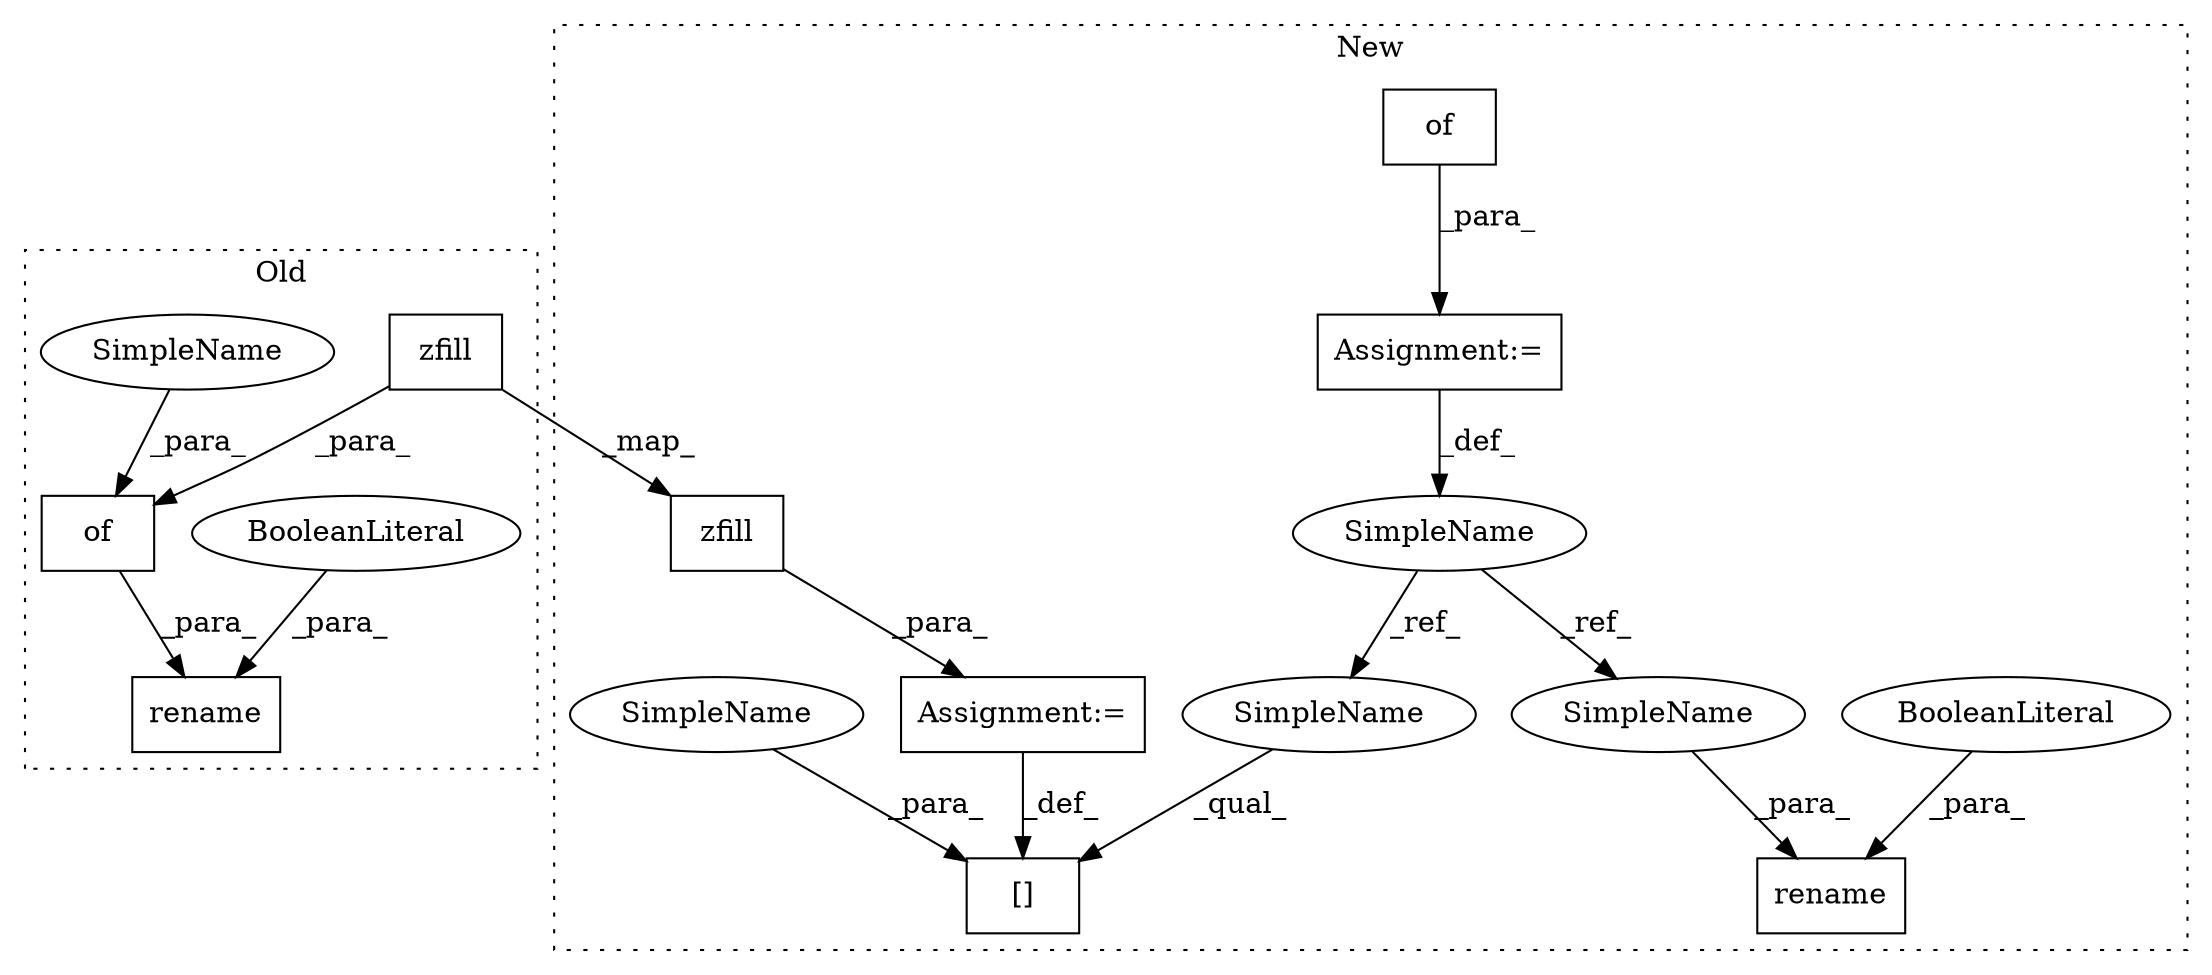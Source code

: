 digraph G {
subgraph cluster0 {
1 [label="rename" a="32" s="11639,11690" l="7,1" shape="box"];
3 [label="BooleanLiteral" a="9" s="11686" l="4" shape="ellipse"];
5 [label="of" a="32" s="11650,11684" l="3,1" shape="box"];
12 [label="zfill" a="32" s="11675,11683" l="6,1" shape="box"];
13 [label="SimpleName" a="42" s="11653" l="6" shape="ellipse"];
label = "Old";
style="dotted";
}
subgraph cluster1 {
2 [label="[]" a="2" s="11680,11700" l="14,1" shape="box"];
4 [label="Assignment:=" a="7" s="11515" l="1" shape="box"];
6 [label="Assignment:=" a="7" s="11701" l="1" shape="box"];
7 [label="of" a="32" s="11520" l="4" shape="box"];
8 [label="rename" a="32" s="11768,11793" l="7,1" shape="box"];
9 [label="BooleanLiteral" a="9" s="11789" l="4" shape="ellipse"];
10 [label="SimpleName" a="42" s="11502" l="13" shape="ellipse"];
11 [label="zfill" a="32" s="11717,11725" l="6,1" shape="box"];
14 [label="SimpleName" a="42" s="11694" l="6" shape="ellipse"];
15 [label="SimpleName" a="42" s="11680" l="13" shape="ellipse"];
16 [label="SimpleName" a="42" s="11775" l="13" shape="ellipse"];
label = "New";
style="dotted";
}
3 -> 1 [label="_para_"];
4 -> 10 [label="_def_"];
5 -> 1 [label="_para_"];
6 -> 2 [label="_def_"];
7 -> 4 [label="_para_"];
9 -> 8 [label="_para_"];
10 -> 16 [label="_ref_"];
10 -> 15 [label="_ref_"];
11 -> 6 [label="_para_"];
12 -> 11 [label="_map_"];
12 -> 5 [label="_para_"];
13 -> 5 [label="_para_"];
14 -> 2 [label="_para_"];
15 -> 2 [label="_qual_"];
16 -> 8 [label="_para_"];
}